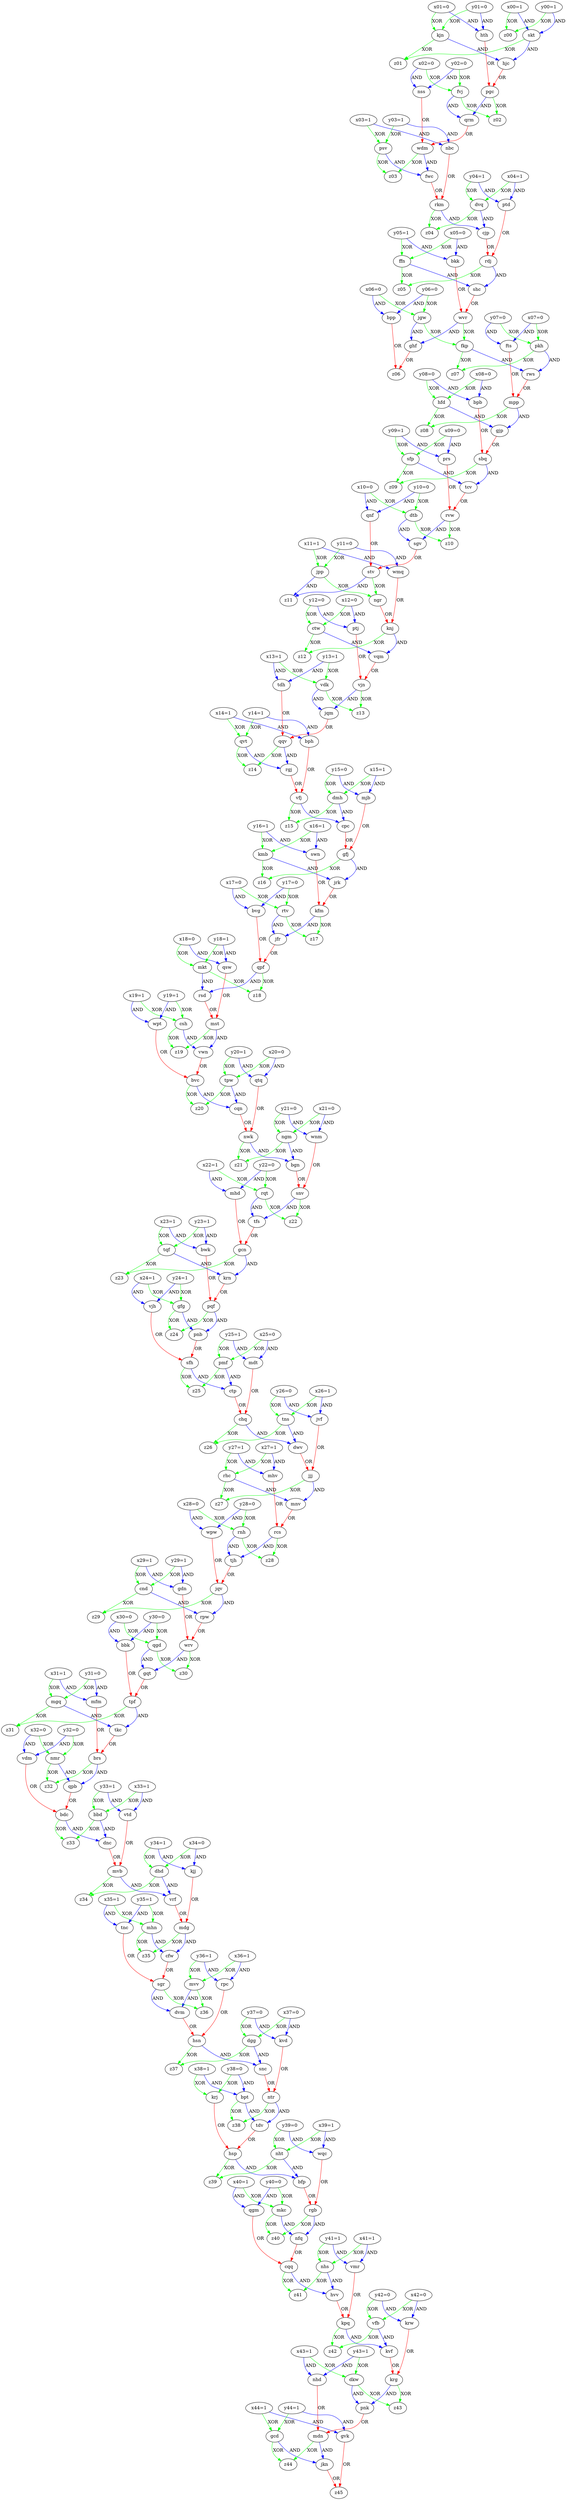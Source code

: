 DiGraph {
	x00 [label="x00=1"] ;
	x01 [label="x01=0"] ;
	x02 [label="x02=0"] ;
	x03 [label="x03=1"] ;
	x04 [label="x04=1"] ;
	x05 [label="x05=0"] ;
	x06 [label="x06=0"] ;
	x07 [label="x07=0"] ;
	x08 [label="x08=0"] ;
	x09 [label="x09=0"] ;
	x10 [label="x10=0"] ;
	x11 [label="x11=1"] ;
	x12 [label="x12=0"] ;
	x13 [label="x13=1"] ;
	x14 [label="x14=1"] ;
	x15 [label="x15=1"] ;
	x16 [label="x16=1"] ;
	x17 [label="x17=0"] ;
	x18 [label="x18=0"] ;
	x19 [label="x19=1"] ;
	x20 [label="x20=0"] ;
	x21 [label="x21=0"] ;
	x22 [label="x22=1"] ;
	x23 [label="x23=1"] ;
	x24 [label="x24=1"] ;
	x25 [label="x25=0"] ;
	x26 [label="x26=1"] ;
	x27 [label="x27=1"] ;
	x28 [label="x28=0"] ;
	x29 [label="x29=1"] ;
	x30 [label="x30=0"] ;
	x31 [label="x31=1"] ;
	x32 [label="x32=0"] ;
	x33 [label="x33=1"] ;
	x34 [label="x34=0"] ;
	x35 [label="x35=1"] ;
	x36 [label="x36=1"] ;
	x37 [label="x37=0"] ;
	x38 [label="x38=1"] ;
	x39 [label="x39=1"] ;
	x40 [label="x40=1"] ;
	x41 [label="x41=1"] ;
	x42 [label="x42=0"] ;
	x43 [label="x43=1"] ;
	x44 [label="x44=1"] ;
	y00 [label="y00=1"] ;
	y01 [label="y01=0"] ;
	y02 [label="y02=0"] ;
	y03 [label="y03=1"] ;
	y04 [label="y04=1"] ;
	y05 [label="y05=1"] ;
	y06 [label="y06=0"] ;
	y07 [label="y07=0"] ;
	y08 [label="y08=0"] ;
	y09 [label="y09=1"] ;
	y10 [label="y10=0"] ;
	y11 [label="y11=0"] ;
	y12 [label="y12=0"] ;
	y13 [label="y13=1"] ;
	y14 [label="y14=1"] ;
	y15 [label="y15=0"] ;
	y16 [label="y16=1"] ;
	y17 [label="y17=0"] ;
	y18 [label="y18=1"] ;
	y19 [label="y19=1"] ;
	y20 [label="y20=1"] ;
	y21 [label="y21=0"] ;
	y22 [label="y22=0"] ;
	y23 [label="y23=1"] ;
	y24 [label="y24=1"] ;
	y25 [label="y25=1"] ;
	y26 [label="y26=0"] ;
	y27 [label="y27=1"] ;
	y28 [label="y28=0"] ;
	y29 [label="y29=1"] ;
	y30 [label="y30=0"] ;
	y31 [label="y31=0"] ;
	y32 [label="y32=0"] ;
	y33 [label="y33=1"] ;
	y34 [label="y34=1"] ;
	y35 [label="y35=1"] ;
	y36 [label="y36=1"] ;
	y37 [label="y37=0"] ;
	y38 [label="y38=0"] ;
	y39 [label="y39=0"] ;
	y40 [label="y40=0"] ;
	y41 [label="y41=1"] ;
	y42 [label="y42=0"] ;
	y43 [label="y43=1"] ;
	y44 [label="y44=1"] ;
	x36 -> rpc [label=AND color=blue] ;
	y36 -> rpc [label=AND color=blue] ;
	swn -> kfm [label=OR color=red] ;
	jrk -> kfm [label=OR color=red] ;
	x36 -> mvv [label=XOR color=green] ;
	y36 -> mvv [label=XOR color=green] ;
	y28 -> rnh [label=XOR color=green] ;
	x28 -> rnh [label=XOR color=green] ;
	bfp -> rgb [label=OR color=red] ;
	wqc -> rgb [label=OR color=red] ;
	tkc -> brs [label=OR color=red] ;
	mfm -> brs [label=OR color=red] ;
	kmb -> z16 [label=XOR color=green] ;
	gfj -> z16 [label=XOR color=green] ;
	x25 -> mdt [label=AND color=blue] ;
	y25 -> mdt [label=AND color=blue] ;
	mpp -> gjp [label=AND color=blue] ;
	hfd -> gjp [label=AND color=blue] ;
	dhd -> vrf [label=AND color=blue] ;
	mvb -> vrf [label=AND color=blue] ;
	y14 -> qvt [label=XOR color=green] ;
	x14 -> qvt [label=XOR color=green] ;
	shc -> wvr [label=OR color=red] ;
	bkk -> wvr [label=OR color=red] ;
	x29 -> gdn [label=AND color=blue] ;
	y29 -> gdn [label=AND color=blue] ;
	x11 -> jpp [label=XOR color=green] ;
	y11 -> jpp [label=XOR color=green] ;
	rws -> mpp [label=OR color=red] ;
	fts -> mpp [label=OR color=red] ;
	wmq -> knj [label=OR color=red] ;
	ngr -> knj [label=OR color=red] ;
	x24 -> gfg [label=XOR color=green] ;
	y24 -> gfg [label=XOR color=green] ;
	tpf -> tkc [label=AND color=blue] ;
	mgq -> tkc [label=AND color=blue] ;
	wvr -> fkp [label=XOR color=green] ;
	jgw -> fkp [label=XOR color=green] ;
	brs -> qpb [label=AND color=blue] ;
	nmr -> qpb [label=AND color=blue] ;
	x18 -> qsw [label=AND color=blue] ;
	y18 -> qsw [label=AND color=blue] ;
	pnb -> sfh [label=OR color=red] ;
	vjh -> sfh [label=OR color=red] ;
	x44 -> gcd [label=XOR color=green] ;
	y44 -> gcd [label=XOR color=green] ;
	x22 -> mhd [label=AND color=blue] ;
	y22 -> mhd [label=AND color=blue] ;
	x37 -> dgg [label=XOR color=green] ;
	y37 -> dgg [label=XOR color=green] ;
	vfj -> z15 [label=XOR color=green] ;
	dmh -> z15 [label=XOR color=green] ;
	x30 -> qgd [label=XOR color=green] ;
	y30 -> qgd [label=XOR color=green] ;
	rpw -> wrv [label=OR color=red] ;
	gdn -> wrv [label=OR color=red] ;
	ptj -> vjn [label=OR color=red] ;
	vqm -> vjn [label=OR color=red] ;
	gfg -> pnb [label=AND color=blue] ;
	pqf -> pnb [label=AND color=blue] ;
	x17 -> rtv [label=XOR color=green] ;
	y17 -> rtv [label=XOR color=green] ;
	y19 -> wpt [label=AND color=blue] ;
	x19 -> wpt [label=AND color=blue] ;
	sfp -> tcv [label=AND color=blue] ;
	sbq -> tcv [label=AND color=blue] ;
	hvv -> kpq [label=OR color=red] ;
	vmr -> kpq [label=OR color=red] ;
	pgc -> z02 [label=XOR color=green] ;
	fvj -> z02 [label=XOR color=green] ;
	knj -> vqm [label=AND color=blue] ;
	ctw -> vqm [label=AND color=blue] ;
	y42 -> vfb [label=XOR color=green] ;
	x42 -> vfb [label=XOR color=green] ;
	y13 -> vdk [label=XOR color=green] ;
	x13 -> vdk [label=XOR color=green] ;
	x43 -> nhd [label=AND color=blue] ;
	y43 -> nhd [label=AND color=blue] ;
	krg -> z43 [label=XOR color=green] ;
	dkw -> z43 [label=XOR color=green] ;
	y32 -> vdm [label=AND color=blue] ;
	x32 -> vdm [label=AND color=blue] ;
	hfd -> z08 [label=XOR color=green] ;
	mpp -> z08 [label=XOR color=green] ;
	nfq -> cqq [label=OR color=red] ;
	qgm -> cqq [label=OR color=red] ;
	x02 -> nss [label=AND color=blue] ;
	y02 -> nss [label=AND color=blue] ;
	rvw -> z10 [label=XOR color=green] ;
	dtb -> z10 [label=XOR color=green] ;
	qvt -> rgj [label=AND color=blue] ;
	qqv -> rgj [label=AND color=blue] ;
	mvv -> z36 [label=XOR color=green] ;
	sgr -> z36 [label=XOR color=green] ;
	y11 -> wmq [label=AND color=blue] ;
	x11 -> wmq [label=AND color=blue] ;
	cnd -> z29 [label=XOR color=green] ;
	jqv -> z29 [label=XOR color=green] ;
	vdk -> z13 [label=XOR color=green] ;
	vjn -> z13 [label=XOR color=green] ;
	x34 -> kjj [label=AND color=blue] ;
	y34 -> kjj [label=AND color=blue] ;
	qvt -> z14 [label=XOR color=green] ;
	qqv -> z14 [label=XOR color=green] ;
	y18 -> mkt [label=XOR color=green] ;
	x18 -> mkt [label=XOR color=green] ;
	bwk -> pqf [label=OR color=red] ;
	krn -> pqf [label=OR color=red] ;
	nhs -> z41 [label=XOR color=green] ;
	cqq -> z41 [label=XOR color=green] ;
	y31 -> mfm [label=AND color=blue] ;
	x31 -> mfm [label=AND color=blue] ;
	y23 -> bwk [label=AND color=blue] ;
	x23 -> bwk [label=AND color=blue] ;
	sfh -> ctp [label=AND color=blue] ;
	pmf -> ctp [label=AND color=blue] ;
	rvw -> sgv [label=AND color=blue] ;
	dtb -> sgv [label=AND color=blue] ;
	tns -> dwv [label=AND color=blue] ;
	chq -> dwv [label=AND color=blue] ;
	rqt -> z22 [label=XOR color=green] ;
	snv -> z22 [label=XOR color=green] ;
	jqv -> rpw [label=AND color=blue] ;
	cnd -> rpw [label=AND color=blue] ;
	x33 -> vtd [label=AND color=blue] ;
	y33 -> vtd [label=AND color=blue] ;
	ctw -> z12 [label=XOR color=green] ;
	knj -> z12 [label=XOR color=green] ;
	bpp -> z06 [label=OR color=red] ;
	ghf -> z06 [label=OR color=red] ;
	ffn -> shc [label=AND color=blue] ;
	rdj -> shc [label=AND color=blue] ;
	cfw -> sgr [label=OR color=red] ;
	tnc -> sgr [label=OR color=red] ;
	wdm -> fwc [label=AND color=blue] ;
	psv -> fwc [label=AND color=blue] ;
	vwn -> bvc [label=OR color=red] ;
	wpt -> bvc [label=OR color=red] ;
	jkn -> z45 [label=OR color=red] ;
	gvk -> z45 [label=OR color=red] ;
	x00 -> z00 [label=XOR color=green] ;
	y00 -> z00 [label=XOR color=green] ;
	qpf -> z18 [label=XOR color=green] ;
	mkt -> z18 [label=XOR color=green] ;
	y12 -> ptj [label=AND color=blue] ;
	x12 -> ptj [label=AND color=blue] ;
	dvq -> z04 [label=XOR color=green] ;
	rkm -> z04 [label=XOR color=green] ;
	x15 -> dmh [label=XOR color=green] ;
	y15 -> dmh [label=XOR color=green] ;
	qrm -> wdm [label=OR color=red] ;
	nss -> wdm [label=OR color=red] ;
	mhv -> rcs [label=OR color=red] ;
	mnv -> rcs [label=OR color=red] ;
	qtq -> nwk [label=OR color=red] ;
	cqn -> nwk [label=OR color=red] ;
	x20 -> tpw [label=XOR color=green] ;
	y20 -> tpw [label=XOR color=green] ;
	x04 -> ptd [label=AND color=blue] ;
	y04 -> ptd [label=AND color=blue] ;
	nhd -> mdn [label=OR color=red] ;
	pnk -> mdn [label=OR color=red] ;
	hjc -> pgc [label=OR color=red] ;
	hth -> pgc [label=OR color=red] ;
	x20 -> qtq [label=AND color=blue] ;
	y20 -> qtq [label=AND color=blue] ;
	gcd -> z44 [label=XOR color=green] ;
	mdn -> z44 [label=XOR color=green] ;
	mgq -> z31 [label=XOR color=green] ;
	tpf -> z31 [label=XOR color=green] ;
	x30 -> bbk [label=AND color=blue] ;
	y30 -> bbk [label=AND color=blue] ;
	dmh -> cpc [label=AND color=blue] ;
	vfj -> cpc [label=AND color=blue] ;
	x44 -> gvk [label=AND color=blue] ;
	y44 -> gvk [label=AND color=blue] ;
	dwv -> jjj [label=OR color=red] ;
	jvf -> jjj [label=OR color=red] ;
	pkh -> rws [label=AND color=blue] ;
	fkp -> rws [label=AND color=blue] ;
	x39 -> wqc [label=AND color=blue] ;
	y39 -> wqc [label=AND color=blue] ;
	fwc -> rkm [label=OR color=red] ;
	nbc -> rkm [label=OR color=red] ;
	bdc -> dnc [label=AND color=blue] ;
	bbd -> dnc [label=AND color=blue] ;
	x26 -> tns [label=XOR color=green] ;
	y26 -> tns [label=XOR color=green] ;
	csh -> vwn [label=AND color=blue] ;
	mst -> vwn [label=AND color=blue] ;
	x43 -> dkw [label=XOR color=green] ;
	y43 -> dkw [label=XOR color=green] ;
	bvc -> z20 [label=XOR color=green] ;
	tpw -> z20 [label=XOR color=green] ;
	nwk -> z21 [label=XOR color=green] ;
	ngm -> z21 [label=XOR color=green] ;
	rtv -> z17 [label=XOR color=green] ;
	kfm -> z17 [label=XOR color=green] ;
	x06 -> bpp [label=AND color=blue] ;
	y06 -> bpp [label=AND color=blue] ;
	x10 -> dtb [label=XOR color=green] ;
	y10 -> dtb [label=XOR color=green] ;
	y29 -> cnd [label=XOR color=green] ;
	x29 -> cnd [label=XOR color=green] ;
	y08 -> hfd [label=XOR color=green] ;
	x08 -> hfd [label=XOR color=green] ;
	y03 -> psv [label=XOR color=green] ;
	x03 -> psv [label=XOR color=green] ;
	rgj -> vfj [label=OR color=red] ;
	bph -> vfj [label=OR color=red] ;
	psv -> z03 [label=XOR color=green] ;
	wdm -> z03 [label=XOR color=green] ;
	dnc -> mvb [label=OR color=red] ;
	vtd -> mvb [label=OR color=red] ;
	gcn -> krn [label=AND color=blue] ;
	tqf -> krn [label=AND color=blue] ;
	y38 -> krj [label=XOR color=green] ;
	x38 -> krj [label=XOR color=green] ;
	x24 -> vjh [label=AND color=blue] ;
	y24 -> vjh [label=AND color=blue] ;
	y41 -> vmr [label=AND color=blue] ;
	x41 -> vmr [label=AND color=blue] ;
	jgw -> ghf [label=AND color=blue] ;
	wvr -> ghf [label=AND color=blue] ;
	x09 -> sfp [label=XOR color=green] ;
	y09 -> sfp [label=XOR color=green] ;
	y28 -> wpw [label=AND color=blue] ;
	x28 -> wpw [label=AND color=blue] ;
	x40 -> mkc [label=XOR color=green] ;
	y40 -> mkc [label=XOR color=green] ;
	hsn -> snc [label=AND color=blue] ;
	dgg -> snc [label=AND color=blue] ;
	jpp -> ngr [label=XOR color=green] ;
	stv -> ngr [label=XOR color=green] ;
	mjb -> gfj [label=OR color=red] ;
	cpc -> gfj [label=OR color=red] ;
	rcs -> z28 [label=XOR color=green] ;
	rnh -> z28 [label=XOR color=green] ;
	sfp -> z09 [label=XOR color=green] ;
	sbq -> z09 [label=XOR color=green] ;
	rtv -> jfr [label=AND color=blue] ;
	kfm -> jfr [label=AND color=blue] ;
	tjh -> jqv [label=OR color=red] ;
	wpw -> jqv [label=OR color=red] ;
	x16 -> kmb [label=XOR color=green] ;
	y16 -> kmb [label=XOR color=green] ;
	bgn -> snv [label=OR color=red] ;
	wnm -> snv [label=OR color=red] ;
	nmr -> z32 [label=XOR color=green] ;
	brs -> z32 [label=XOR color=green] ;
	rpc -> hsn [label=OR color=red] ;
	dvm -> hsn [label=OR color=red] ;
	gfg -> z24 [label=XOR color=green] ;
	pqf -> z24 [label=XOR color=green] ;
	dkw -> pnk [label=AND color=blue] ;
	krg -> pnk [label=AND color=blue] ;
	kmb -> jrk [label=AND color=blue] ;
	gfj -> jrk [label=AND color=blue] ;
	skt -> z01 [label=XOR color=green] ;
	kjn -> z01 [label=XOR color=green] ;
	gcn -> z23 [label=XOR color=green] ;
	tqf -> z23 [label=XOR color=green] ;
	jjj -> z27 [label=XOR color=green] ;
	rhc -> z27 [label=XOR color=green] ;
	y07 -> fts [label=AND color=blue] ;
	x07 -> fts [label=AND color=blue] ;
	y21 -> wnm [label=AND color=blue] ;
	x21 -> wnm [label=AND color=blue] ;
	kvd -> ntr [label=OR color=red] ;
	snc -> ntr [label=OR color=red] ;
	nht -> z39 [label=XOR color=green] ;
	hsp -> z39 [label=XOR color=green] ;
	wrv -> z30 [label=XOR color=green] ;
	qgd -> z30 [label=XOR color=green] ;
	y07 -> pkh [label=XOR color=green] ;
	x07 -> pkh [label=XOR color=green] ;
	tdv -> hsp [label=OR color=red] ;
	krj -> hsp [label=OR color=red] ;
	stv -> z11 [label=AND color=blue] ;
	jpp -> z11 [label=AND color=blue] ;
	x27 -> mhv [label=AND color=blue] ;
	y27 -> mhv [label=AND color=blue] ;
	bdc -> z33 [label=XOR color=green] ;
	bbd -> z33 [label=XOR color=green] ;
	x12 -> ctw [label=XOR color=green] ;
	y12 -> ctw [label=XOR color=green] ;
	mvv -> dvm [label=AND color=blue] ;
	sgr -> dvm [label=AND color=blue] ;
	x27 -> rhc [label=XOR color=green] ;
	y27 -> rhc [label=XOR color=green] ;
	x21 -> ngm [label=XOR color=green] ;
	y21 -> ngm [label=XOR color=green] ;
	mhn -> z35 [label=XOR color=green] ;
	mdg -> z35 [label=XOR color=green] ;
	x19 -> csh [label=XOR color=green] ;
	y19 -> csh [label=XOR color=green] ;
	y35 -> mhn [label=XOR color=green] ;
	x35 -> mhn [label=XOR color=green] ;
	snv -> tfs [label=AND color=blue] ;
	rqt -> tfs [label=AND color=blue] ;
	rkm -> cjp [label=AND color=blue] ;
	dvq -> cjp [label=AND color=blue] ;
	pgc -> qrm [label=AND color=blue] ;
	fvj -> qrm [label=AND color=blue] ;
	kpq -> z42 [label=XOR color=green] ;
	vfb -> z42 [label=XOR color=green] ;
	qgd -> gqt [label=AND color=blue] ;
	wrv -> gqt [label=AND color=blue] ;
	y26 -> jvf [label=AND color=blue] ;
	x26 -> jvf [label=AND color=blue] ;
	x39 -> nht [label=XOR color=green] ;
	y39 -> nht [label=XOR color=green] ;
	vdk -> jqm [label=AND color=blue] ;
	vjn -> jqm [label=AND color=blue] ;
	bvc -> cqn [label=AND color=blue] ;
	tpw -> cqn [label=AND color=blue] ;
	y32 -> nmr [label=XOR color=green] ;
	x32 -> nmr [label=XOR color=green] ;
	x25 -> pmf [label=XOR color=green] ;
	y25 -> pmf [label=XOR color=green] ;
	y09 -> prs [label=AND color=blue] ;
	x09 -> prs [label=AND color=blue] ;
	y14 -> bph [label=AND color=blue] ;
	x14 -> bph [label=AND color=blue] ;
	qpb -> bdc [label=OR color=red] ;
	vdm -> bdc [label=OR color=red] ;
	gqt -> tpf [label=OR color=red] ;
	bbk -> tpf [label=OR color=red] ;
	x40 -> qgm [label=AND color=blue] ;
	y40 -> qgm [label=AND color=blue] ;
	sfh -> z25 [label=XOR color=green] ;
	pmf -> z25 [label=XOR color=green] ;
	x22 -> rqt [label=XOR color=green] ;
	y22 -> rqt [label=XOR color=green] ;
	rhc -> mnv [label=AND color=blue] ;
	jjj -> mnv [label=AND color=blue] ;
	csh -> z19 [label=XOR color=green] ;
	mst -> z19 [label=XOR color=green] ;
	x42 -> krw [label=AND color=blue] ;
	y42 -> krw [label=AND color=blue] ;
	x34 -> dhd [label=XOR color=green] ;
	y34 -> dhd [label=XOR color=green] ;
	x35 -> tnc [label=AND color=blue] ;
	y35 -> tnc [label=AND color=blue] ;
	ngm -> bgn [label=AND color=blue] ;
	nwk -> bgn [label=AND color=blue] ;
	tdh -> qqv [label=OR color=red] ;
	jqm -> qqv [label=OR color=red] ;
	y00 -> skt [label=AND color=blue] ;
	x00 -> skt [label=AND color=blue] ;
	y41 -> nhs [label=XOR color=green] ;
	x41 -> nhs [label=XOR color=green] ;
	ntr -> z38 [label=XOR color=green] ;
	bpt -> z38 [label=XOR color=green] ;
	vrf -> mdg [label=OR color=red] ;
	kjj -> mdg [label=OR color=red] ;
	kvf -> krg [label=OR color=red] ;
	krw -> krg [label=OR color=red] ;
	x03 -> nbc [label=AND color=blue] ;
	y03 -> nbc [label=AND color=blue] ;
	dhd -> z34 [label=XOR color=green] ;
	mvb -> z34 [label=XOR color=green] ;
	qpf -> rsd [label=AND color=blue] ;
	mkt -> rsd [label=AND color=blue] ;
	y01 -> kjn [label=XOR color=green] ;
	x01 -> kjn [label=XOR color=green] ;
	x17 -> bvg [label=AND color=blue] ;
	y17 -> bvg [label=AND color=blue] ;
	jfr -> qpf [label=OR color=red] ;
	bvg -> qpf [label=OR color=red] ;
	y13 -> tdh [label=AND color=blue] ;
	x13 -> tdh [label=AND color=blue] ;
	bpb -> sbq [label=OR color=red] ;
	gjp -> sbq [label=OR color=red] ;
	x16 -> swn [label=AND color=blue] ;
	y16 -> swn [label=AND color=blue] ;
	x02 -> fvj [label=XOR color=green] ;
	y02 -> fvj [label=XOR color=green] ;
	y15 -> mjb [label=AND color=blue] ;
	x15 -> mjb [label=AND color=blue] ;
	x23 -> tqf [label=XOR color=green] ;
	y23 -> tqf [label=XOR color=green] ;
	rnh -> tjh [label=AND color=blue] ;
	rcs -> tjh [label=AND color=blue] ;
	x05 -> bkk [label=AND color=blue] ;
	y05 -> bkk [label=AND color=blue] ;
	hsn -> z37 [label=XOR color=green] ;
	dgg -> z37 [label=XOR color=green] ;
	qsw -> mst [label=OR color=red] ;
	rsd -> mst [label=OR color=red] ;
	sgv -> stv [label=OR color=red] ;
	qnf -> stv [label=OR color=red] ;
	y01 -> hth [label=AND color=blue] ;
	x01 -> hth [label=AND color=blue] ;
	y38 -> bpt [label=AND color=blue] ;
	x38 -> bpt [label=AND color=blue] ;
	rgb -> nfq [label=AND color=blue] ;
	mkc -> nfq [label=AND color=blue] ;
	y33 -> bbd [label=XOR color=green] ;
	x33 -> bbd [label=XOR color=green] ;
	tns -> z26 [label=XOR color=green] ;
	chq -> z26 [label=XOR color=green] ;
	ctp -> chq [label=OR color=red] ;
	mdt -> chq [label=OR color=red] ;
	nhs -> hvv [label=AND color=blue] ;
	cqq -> hvv [label=AND color=blue] ;
	pkh -> z07 [label=XOR color=green] ;
	fkp -> z07 [label=XOR color=green] ;
	rdj -> z05 [label=XOR color=green] ;
	ffn -> z05 [label=XOR color=green] ;
	mhd -> gcn [label=OR color=red] ;
	tfs -> gcn [label=OR color=red] ;
	y10 -> qnf [label=AND color=blue] ;
	x10 -> qnf [label=AND color=blue] ;
	hsp -> bfp [label=AND color=blue] ;
	nht -> bfp [label=AND color=blue] ;
	gcd -> jkn [label=AND color=blue] ;
	mdn -> jkn [label=AND color=blue] ;
	ntr -> tdv [label=AND color=blue] ;
	bpt -> tdv [label=AND color=blue] ;
	prs -> rvw [label=OR color=red] ;
	tcv -> rvw [label=OR color=red] ;
	x05 -> ffn [label=XOR color=green] ;
	y05 -> ffn [label=XOR color=green] ;
	y04 -> dvq [label=XOR color=green] ;
	x04 -> dvq [label=XOR color=green] ;
	x31 -> mgq [label=XOR color=green] ;
	y31 -> mgq [label=XOR color=green] ;
	y08 -> bpb [label=AND color=blue] ;
	x08 -> bpb [label=AND color=blue] ;
	mhn -> cfw [label=AND color=blue] ;
	mdg -> cfw [label=AND color=blue] ;
	y37 -> kvd [label=AND color=blue] ;
	x37 -> kvd [label=AND color=blue] ;
	rgb -> z40 [label=XOR color=green] ;
	mkc -> z40 [label=XOR color=green] ;
	cjp -> rdj [label=OR color=red] ;
	ptd -> rdj [label=OR color=red] ;
	x06 -> jgw [label=XOR color=green] ;
	y06 -> jgw [label=XOR color=green] ;
	skt -> hjc [label=AND color=blue] ;
	kjn -> hjc [label=AND color=blue] ;
	vfb -> kvf [label=AND color=blue] ;
	kpq -> kvf [label=AND color=blue] ;
}
